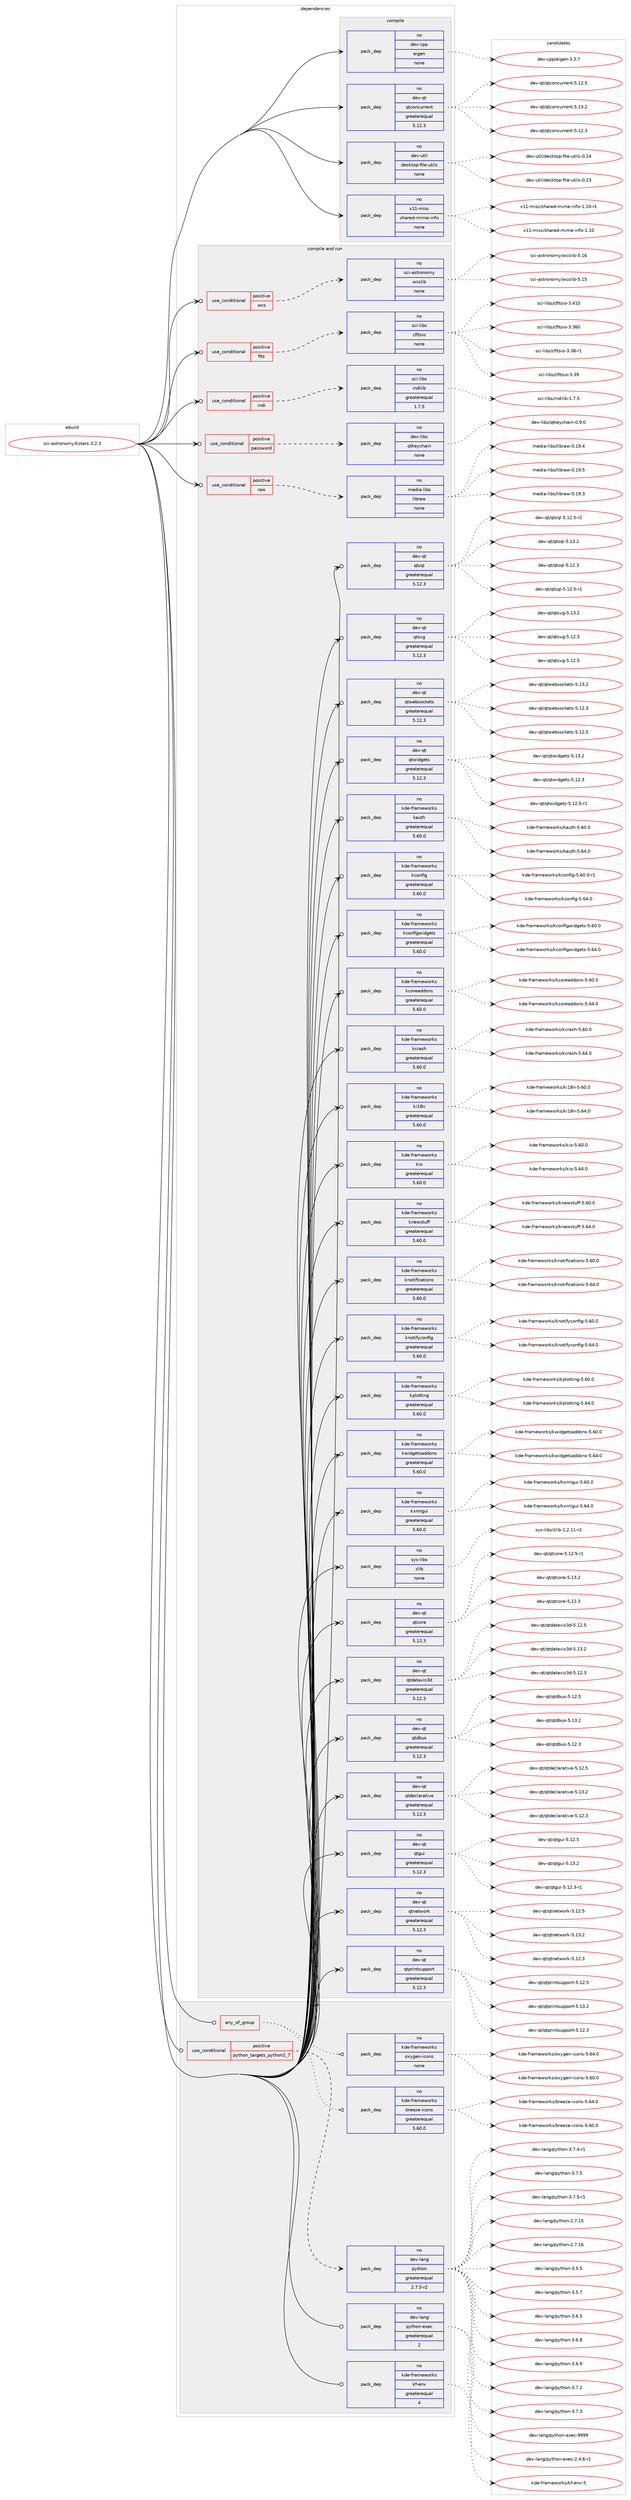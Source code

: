 digraph prolog {

# *************
# Graph options
# *************

newrank=true;
concentrate=true;
compound=true;
graph [rankdir=LR,fontname=Helvetica,fontsize=10,ranksep=1.5];#, ranksep=2.5, nodesep=0.2];
edge  [arrowhead=vee];
node  [fontname=Helvetica,fontsize=10];

# **********
# The ebuild
# **********

subgraph cluster_leftcol {
color=gray;
rank=same;
label=<<i>ebuild</i>>;
id [label="sci-astronomy/kstars-3.2.3", color=red, width=4, href="../sci-astronomy/kstars-3.2.3.svg"];
}

# ****************
# The dependencies
# ****************

subgraph cluster_midcol {
color=gray;
label=<<i>dependencies</i>>;
subgraph cluster_compile {
fillcolor="#eeeeee";
style=filled;
label=<<i>compile</i>>;
subgraph pack627766 {
dependency849284 [label=<<TABLE BORDER="0" CELLBORDER="1" CELLSPACING="0" CELLPADDING="4" WIDTH="220"><TR><TD ROWSPAN="6" CELLPADDING="30">pack_dep</TD></TR><TR><TD WIDTH="110">no</TD></TR><TR><TD>dev-cpp</TD></TR><TR><TD>eigen</TD></TR><TR><TD>none</TD></TR><TR><TD></TD></TR></TABLE>>, shape=none, color=blue];
}
id:e -> dependency849284:w [weight=20,style="solid",arrowhead="vee"];
subgraph pack627767 {
dependency849285 [label=<<TABLE BORDER="0" CELLBORDER="1" CELLSPACING="0" CELLPADDING="4" WIDTH="220"><TR><TD ROWSPAN="6" CELLPADDING="30">pack_dep</TD></TR><TR><TD WIDTH="110">no</TD></TR><TR><TD>dev-qt</TD></TR><TR><TD>qtconcurrent</TD></TR><TR><TD>greaterequal</TD></TR><TR><TD>5.12.3</TD></TR></TABLE>>, shape=none, color=blue];
}
id:e -> dependency849285:w [weight=20,style="solid",arrowhead="vee"];
subgraph pack627768 {
dependency849286 [label=<<TABLE BORDER="0" CELLBORDER="1" CELLSPACING="0" CELLPADDING="4" WIDTH="220"><TR><TD ROWSPAN="6" CELLPADDING="30">pack_dep</TD></TR><TR><TD WIDTH="110">no</TD></TR><TR><TD>dev-util</TD></TR><TR><TD>desktop-file-utils</TD></TR><TR><TD>none</TD></TR><TR><TD></TD></TR></TABLE>>, shape=none, color=blue];
}
id:e -> dependency849286:w [weight=20,style="solid",arrowhead="vee"];
subgraph pack627769 {
dependency849287 [label=<<TABLE BORDER="0" CELLBORDER="1" CELLSPACING="0" CELLPADDING="4" WIDTH="220"><TR><TD ROWSPAN="6" CELLPADDING="30">pack_dep</TD></TR><TR><TD WIDTH="110">no</TD></TR><TR><TD>x11-misc</TD></TR><TR><TD>shared-mime-info</TD></TR><TR><TD>none</TD></TR><TR><TD></TD></TR></TABLE>>, shape=none, color=blue];
}
id:e -> dependency849287:w [weight=20,style="solid",arrowhead="vee"];
}
subgraph cluster_compileandrun {
fillcolor="#eeeeee";
style=filled;
label=<<i>compile and run</i>>;
subgraph cond206570 {
dependency849288 [label=<<TABLE BORDER="0" CELLBORDER="1" CELLSPACING="0" CELLPADDING="4"><TR><TD ROWSPAN="3" CELLPADDING="10">use_conditional</TD></TR><TR><TD>positive</TD></TR><TR><TD>fits</TD></TR></TABLE>>, shape=none, color=red];
subgraph pack627770 {
dependency849289 [label=<<TABLE BORDER="0" CELLBORDER="1" CELLSPACING="0" CELLPADDING="4" WIDTH="220"><TR><TD ROWSPAN="6" CELLPADDING="30">pack_dep</TD></TR><TR><TD WIDTH="110">no</TD></TR><TR><TD>sci-libs</TD></TR><TR><TD>cfitsio</TD></TR><TR><TD>none</TD></TR><TR><TD></TD></TR></TABLE>>, shape=none, color=blue];
}
dependency849288:e -> dependency849289:w [weight=20,style="dashed",arrowhead="vee"];
}
id:e -> dependency849288:w [weight=20,style="solid",arrowhead="odotvee"];
subgraph cond206571 {
dependency849290 [label=<<TABLE BORDER="0" CELLBORDER="1" CELLSPACING="0" CELLPADDING="4"><TR><TD ROWSPAN="3" CELLPADDING="10">use_conditional</TD></TR><TR><TD>positive</TD></TR><TR><TD>indi</TD></TR></TABLE>>, shape=none, color=red];
subgraph pack627771 {
dependency849291 [label=<<TABLE BORDER="0" CELLBORDER="1" CELLSPACING="0" CELLPADDING="4" WIDTH="220"><TR><TD ROWSPAN="6" CELLPADDING="30">pack_dep</TD></TR><TR><TD WIDTH="110">no</TD></TR><TR><TD>sci-libs</TD></TR><TR><TD>indilib</TD></TR><TR><TD>greaterequal</TD></TR><TR><TD>1.7.5</TD></TR></TABLE>>, shape=none, color=blue];
}
dependency849290:e -> dependency849291:w [weight=20,style="dashed",arrowhead="vee"];
}
id:e -> dependency849290:w [weight=20,style="solid",arrowhead="odotvee"];
subgraph cond206572 {
dependency849292 [label=<<TABLE BORDER="0" CELLBORDER="1" CELLSPACING="0" CELLPADDING="4"><TR><TD ROWSPAN="3" CELLPADDING="10">use_conditional</TD></TR><TR><TD>positive</TD></TR><TR><TD>password</TD></TR></TABLE>>, shape=none, color=red];
subgraph pack627772 {
dependency849293 [label=<<TABLE BORDER="0" CELLBORDER="1" CELLSPACING="0" CELLPADDING="4" WIDTH="220"><TR><TD ROWSPAN="6" CELLPADDING="30">pack_dep</TD></TR><TR><TD WIDTH="110">no</TD></TR><TR><TD>dev-libs</TD></TR><TR><TD>qtkeychain</TD></TR><TR><TD>none</TD></TR><TR><TD></TD></TR></TABLE>>, shape=none, color=blue];
}
dependency849292:e -> dependency849293:w [weight=20,style="dashed",arrowhead="vee"];
}
id:e -> dependency849292:w [weight=20,style="solid",arrowhead="odotvee"];
subgraph cond206573 {
dependency849294 [label=<<TABLE BORDER="0" CELLBORDER="1" CELLSPACING="0" CELLPADDING="4"><TR><TD ROWSPAN="3" CELLPADDING="10">use_conditional</TD></TR><TR><TD>positive</TD></TR><TR><TD>raw</TD></TR></TABLE>>, shape=none, color=red];
subgraph pack627773 {
dependency849295 [label=<<TABLE BORDER="0" CELLBORDER="1" CELLSPACING="0" CELLPADDING="4" WIDTH="220"><TR><TD ROWSPAN="6" CELLPADDING="30">pack_dep</TD></TR><TR><TD WIDTH="110">no</TD></TR><TR><TD>media-libs</TD></TR><TR><TD>libraw</TD></TR><TR><TD>none</TD></TR><TR><TD></TD></TR></TABLE>>, shape=none, color=blue];
}
dependency849294:e -> dependency849295:w [weight=20,style="dashed",arrowhead="vee"];
}
id:e -> dependency849294:w [weight=20,style="solid",arrowhead="odotvee"];
subgraph cond206574 {
dependency849296 [label=<<TABLE BORDER="0" CELLBORDER="1" CELLSPACING="0" CELLPADDING="4"><TR><TD ROWSPAN="3" CELLPADDING="10">use_conditional</TD></TR><TR><TD>positive</TD></TR><TR><TD>wcs</TD></TR></TABLE>>, shape=none, color=red];
subgraph pack627774 {
dependency849297 [label=<<TABLE BORDER="0" CELLBORDER="1" CELLSPACING="0" CELLPADDING="4" WIDTH="220"><TR><TD ROWSPAN="6" CELLPADDING="30">pack_dep</TD></TR><TR><TD WIDTH="110">no</TD></TR><TR><TD>sci-astronomy</TD></TR><TR><TD>wcslib</TD></TR><TR><TD>none</TD></TR><TR><TD></TD></TR></TABLE>>, shape=none, color=blue];
}
dependency849296:e -> dependency849297:w [weight=20,style="dashed",arrowhead="vee"];
}
id:e -> dependency849296:w [weight=20,style="solid",arrowhead="odotvee"];
subgraph pack627775 {
dependency849298 [label=<<TABLE BORDER="0" CELLBORDER="1" CELLSPACING="0" CELLPADDING="4" WIDTH="220"><TR><TD ROWSPAN="6" CELLPADDING="30">pack_dep</TD></TR><TR><TD WIDTH="110">no</TD></TR><TR><TD>dev-qt</TD></TR><TR><TD>qtcore</TD></TR><TR><TD>greaterequal</TD></TR><TR><TD>5.12.3</TD></TR></TABLE>>, shape=none, color=blue];
}
id:e -> dependency849298:w [weight=20,style="solid",arrowhead="odotvee"];
subgraph pack627776 {
dependency849299 [label=<<TABLE BORDER="0" CELLBORDER="1" CELLSPACING="0" CELLPADDING="4" WIDTH="220"><TR><TD ROWSPAN="6" CELLPADDING="30">pack_dep</TD></TR><TR><TD WIDTH="110">no</TD></TR><TR><TD>dev-qt</TD></TR><TR><TD>qtdatavis3d</TD></TR><TR><TD>greaterequal</TD></TR><TR><TD>5.12.3</TD></TR></TABLE>>, shape=none, color=blue];
}
id:e -> dependency849299:w [weight=20,style="solid",arrowhead="odotvee"];
subgraph pack627777 {
dependency849300 [label=<<TABLE BORDER="0" CELLBORDER="1" CELLSPACING="0" CELLPADDING="4" WIDTH="220"><TR><TD ROWSPAN="6" CELLPADDING="30">pack_dep</TD></TR><TR><TD WIDTH="110">no</TD></TR><TR><TD>dev-qt</TD></TR><TR><TD>qtdbus</TD></TR><TR><TD>greaterequal</TD></TR><TR><TD>5.12.3</TD></TR></TABLE>>, shape=none, color=blue];
}
id:e -> dependency849300:w [weight=20,style="solid",arrowhead="odotvee"];
subgraph pack627778 {
dependency849301 [label=<<TABLE BORDER="0" CELLBORDER="1" CELLSPACING="0" CELLPADDING="4" WIDTH="220"><TR><TD ROWSPAN="6" CELLPADDING="30">pack_dep</TD></TR><TR><TD WIDTH="110">no</TD></TR><TR><TD>dev-qt</TD></TR><TR><TD>qtdeclarative</TD></TR><TR><TD>greaterequal</TD></TR><TR><TD>5.12.3</TD></TR></TABLE>>, shape=none, color=blue];
}
id:e -> dependency849301:w [weight=20,style="solid",arrowhead="odotvee"];
subgraph pack627779 {
dependency849302 [label=<<TABLE BORDER="0" CELLBORDER="1" CELLSPACING="0" CELLPADDING="4" WIDTH="220"><TR><TD ROWSPAN="6" CELLPADDING="30">pack_dep</TD></TR><TR><TD WIDTH="110">no</TD></TR><TR><TD>dev-qt</TD></TR><TR><TD>qtgui</TD></TR><TR><TD>greaterequal</TD></TR><TR><TD>5.12.3</TD></TR></TABLE>>, shape=none, color=blue];
}
id:e -> dependency849302:w [weight=20,style="solid",arrowhead="odotvee"];
subgraph pack627780 {
dependency849303 [label=<<TABLE BORDER="0" CELLBORDER="1" CELLSPACING="0" CELLPADDING="4" WIDTH="220"><TR><TD ROWSPAN="6" CELLPADDING="30">pack_dep</TD></TR><TR><TD WIDTH="110">no</TD></TR><TR><TD>dev-qt</TD></TR><TR><TD>qtnetwork</TD></TR><TR><TD>greaterequal</TD></TR><TR><TD>5.12.3</TD></TR></TABLE>>, shape=none, color=blue];
}
id:e -> dependency849303:w [weight=20,style="solid",arrowhead="odotvee"];
subgraph pack627781 {
dependency849304 [label=<<TABLE BORDER="0" CELLBORDER="1" CELLSPACING="0" CELLPADDING="4" WIDTH="220"><TR><TD ROWSPAN="6" CELLPADDING="30">pack_dep</TD></TR><TR><TD WIDTH="110">no</TD></TR><TR><TD>dev-qt</TD></TR><TR><TD>qtprintsupport</TD></TR><TR><TD>greaterequal</TD></TR><TR><TD>5.12.3</TD></TR></TABLE>>, shape=none, color=blue];
}
id:e -> dependency849304:w [weight=20,style="solid",arrowhead="odotvee"];
subgraph pack627782 {
dependency849305 [label=<<TABLE BORDER="0" CELLBORDER="1" CELLSPACING="0" CELLPADDING="4" WIDTH="220"><TR><TD ROWSPAN="6" CELLPADDING="30">pack_dep</TD></TR><TR><TD WIDTH="110">no</TD></TR><TR><TD>dev-qt</TD></TR><TR><TD>qtsql</TD></TR><TR><TD>greaterequal</TD></TR><TR><TD>5.12.3</TD></TR></TABLE>>, shape=none, color=blue];
}
id:e -> dependency849305:w [weight=20,style="solid",arrowhead="odotvee"];
subgraph pack627783 {
dependency849306 [label=<<TABLE BORDER="0" CELLBORDER="1" CELLSPACING="0" CELLPADDING="4" WIDTH="220"><TR><TD ROWSPAN="6" CELLPADDING="30">pack_dep</TD></TR><TR><TD WIDTH="110">no</TD></TR><TR><TD>dev-qt</TD></TR><TR><TD>qtsvg</TD></TR><TR><TD>greaterequal</TD></TR><TR><TD>5.12.3</TD></TR></TABLE>>, shape=none, color=blue];
}
id:e -> dependency849306:w [weight=20,style="solid",arrowhead="odotvee"];
subgraph pack627784 {
dependency849307 [label=<<TABLE BORDER="0" CELLBORDER="1" CELLSPACING="0" CELLPADDING="4" WIDTH="220"><TR><TD ROWSPAN="6" CELLPADDING="30">pack_dep</TD></TR><TR><TD WIDTH="110">no</TD></TR><TR><TD>dev-qt</TD></TR><TR><TD>qtwebsockets</TD></TR><TR><TD>greaterequal</TD></TR><TR><TD>5.12.3</TD></TR></TABLE>>, shape=none, color=blue];
}
id:e -> dependency849307:w [weight=20,style="solid",arrowhead="odotvee"];
subgraph pack627785 {
dependency849308 [label=<<TABLE BORDER="0" CELLBORDER="1" CELLSPACING="0" CELLPADDING="4" WIDTH="220"><TR><TD ROWSPAN="6" CELLPADDING="30">pack_dep</TD></TR><TR><TD WIDTH="110">no</TD></TR><TR><TD>dev-qt</TD></TR><TR><TD>qtwidgets</TD></TR><TR><TD>greaterequal</TD></TR><TR><TD>5.12.3</TD></TR></TABLE>>, shape=none, color=blue];
}
id:e -> dependency849308:w [weight=20,style="solid",arrowhead="odotvee"];
subgraph pack627786 {
dependency849309 [label=<<TABLE BORDER="0" CELLBORDER="1" CELLSPACING="0" CELLPADDING="4" WIDTH="220"><TR><TD ROWSPAN="6" CELLPADDING="30">pack_dep</TD></TR><TR><TD WIDTH="110">no</TD></TR><TR><TD>kde-frameworks</TD></TR><TR><TD>kauth</TD></TR><TR><TD>greaterequal</TD></TR><TR><TD>5.60.0</TD></TR></TABLE>>, shape=none, color=blue];
}
id:e -> dependency849309:w [weight=20,style="solid",arrowhead="odotvee"];
subgraph pack627787 {
dependency849310 [label=<<TABLE BORDER="0" CELLBORDER="1" CELLSPACING="0" CELLPADDING="4" WIDTH="220"><TR><TD ROWSPAN="6" CELLPADDING="30">pack_dep</TD></TR><TR><TD WIDTH="110">no</TD></TR><TR><TD>kde-frameworks</TD></TR><TR><TD>kconfig</TD></TR><TR><TD>greaterequal</TD></TR><TR><TD>5.60.0</TD></TR></TABLE>>, shape=none, color=blue];
}
id:e -> dependency849310:w [weight=20,style="solid",arrowhead="odotvee"];
subgraph pack627788 {
dependency849311 [label=<<TABLE BORDER="0" CELLBORDER="1" CELLSPACING="0" CELLPADDING="4" WIDTH="220"><TR><TD ROWSPAN="6" CELLPADDING="30">pack_dep</TD></TR><TR><TD WIDTH="110">no</TD></TR><TR><TD>kde-frameworks</TD></TR><TR><TD>kconfigwidgets</TD></TR><TR><TD>greaterequal</TD></TR><TR><TD>5.60.0</TD></TR></TABLE>>, shape=none, color=blue];
}
id:e -> dependency849311:w [weight=20,style="solid",arrowhead="odotvee"];
subgraph pack627789 {
dependency849312 [label=<<TABLE BORDER="0" CELLBORDER="1" CELLSPACING="0" CELLPADDING="4" WIDTH="220"><TR><TD ROWSPAN="6" CELLPADDING="30">pack_dep</TD></TR><TR><TD WIDTH="110">no</TD></TR><TR><TD>kde-frameworks</TD></TR><TR><TD>kcoreaddons</TD></TR><TR><TD>greaterequal</TD></TR><TR><TD>5.60.0</TD></TR></TABLE>>, shape=none, color=blue];
}
id:e -> dependency849312:w [weight=20,style="solid",arrowhead="odotvee"];
subgraph pack627790 {
dependency849313 [label=<<TABLE BORDER="0" CELLBORDER="1" CELLSPACING="0" CELLPADDING="4" WIDTH="220"><TR><TD ROWSPAN="6" CELLPADDING="30">pack_dep</TD></TR><TR><TD WIDTH="110">no</TD></TR><TR><TD>kde-frameworks</TD></TR><TR><TD>kcrash</TD></TR><TR><TD>greaterequal</TD></TR><TR><TD>5.60.0</TD></TR></TABLE>>, shape=none, color=blue];
}
id:e -> dependency849313:w [weight=20,style="solid",arrowhead="odotvee"];
subgraph pack627791 {
dependency849314 [label=<<TABLE BORDER="0" CELLBORDER="1" CELLSPACING="0" CELLPADDING="4" WIDTH="220"><TR><TD ROWSPAN="6" CELLPADDING="30">pack_dep</TD></TR><TR><TD WIDTH="110">no</TD></TR><TR><TD>kde-frameworks</TD></TR><TR><TD>ki18n</TD></TR><TR><TD>greaterequal</TD></TR><TR><TD>5.60.0</TD></TR></TABLE>>, shape=none, color=blue];
}
id:e -> dependency849314:w [weight=20,style="solid",arrowhead="odotvee"];
subgraph pack627792 {
dependency849315 [label=<<TABLE BORDER="0" CELLBORDER="1" CELLSPACING="0" CELLPADDING="4" WIDTH="220"><TR><TD ROWSPAN="6" CELLPADDING="30">pack_dep</TD></TR><TR><TD WIDTH="110">no</TD></TR><TR><TD>kde-frameworks</TD></TR><TR><TD>kio</TD></TR><TR><TD>greaterequal</TD></TR><TR><TD>5.60.0</TD></TR></TABLE>>, shape=none, color=blue];
}
id:e -> dependency849315:w [weight=20,style="solid",arrowhead="odotvee"];
subgraph pack627793 {
dependency849316 [label=<<TABLE BORDER="0" CELLBORDER="1" CELLSPACING="0" CELLPADDING="4" WIDTH="220"><TR><TD ROWSPAN="6" CELLPADDING="30">pack_dep</TD></TR><TR><TD WIDTH="110">no</TD></TR><TR><TD>kde-frameworks</TD></TR><TR><TD>knewstuff</TD></TR><TR><TD>greaterequal</TD></TR><TR><TD>5.60.0</TD></TR></TABLE>>, shape=none, color=blue];
}
id:e -> dependency849316:w [weight=20,style="solid",arrowhead="odotvee"];
subgraph pack627794 {
dependency849317 [label=<<TABLE BORDER="0" CELLBORDER="1" CELLSPACING="0" CELLPADDING="4" WIDTH="220"><TR><TD ROWSPAN="6" CELLPADDING="30">pack_dep</TD></TR><TR><TD WIDTH="110">no</TD></TR><TR><TD>kde-frameworks</TD></TR><TR><TD>knotifications</TD></TR><TR><TD>greaterequal</TD></TR><TR><TD>5.60.0</TD></TR></TABLE>>, shape=none, color=blue];
}
id:e -> dependency849317:w [weight=20,style="solid",arrowhead="odotvee"];
subgraph pack627795 {
dependency849318 [label=<<TABLE BORDER="0" CELLBORDER="1" CELLSPACING="0" CELLPADDING="4" WIDTH="220"><TR><TD ROWSPAN="6" CELLPADDING="30">pack_dep</TD></TR><TR><TD WIDTH="110">no</TD></TR><TR><TD>kde-frameworks</TD></TR><TR><TD>knotifyconfig</TD></TR><TR><TD>greaterequal</TD></TR><TR><TD>5.60.0</TD></TR></TABLE>>, shape=none, color=blue];
}
id:e -> dependency849318:w [weight=20,style="solid",arrowhead="odotvee"];
subgraph pack627796 {
dependency849319 [label=<<TABLE BORDER="0" CELLBORDER="1" CELLSPACING="0" CELLPADDING="4" WIDTH="220"><TR><TD ROWSPAN="6" CELLPADDING="30">pack_dep</TD></TR><TR><TD WIDTH="110">no</TD></TR><TR><TD>kde-frameworks</TD></TR><TR><TD>kplotting</TD></TR><TR><TD>greaterequal</TD></TR><TR><TD>5.60.0</TD></TR></TABLE>>, shape=none, color=blue];
}
id:e -> dependency849319:w [weight=20,style="solid",arrowhead="odotvee"];
subgraph pack627797 {
dependency849320 [label=<<TABLE BORDER="0" CELLBORDER="1" CELLSPACING="0" CELLPADDING="4" WIDTH="220"><TR><TD ROWSPAN="6" CELLPADDING="30">pack_dep</TD></TR><TR><TD WIDTH="110">no</TD></TR><TR><TD>kde-frameworks</TD></TR><TR><TD>kwidgetsaddons</TD></TR><TR><TD>greaterequal</TD></TR><TR><TD>5.60.0</TD></TR></TABLE>>, shape=none, color=blue];
}
id:e -> dependency849320:w [weight=20,style="solid",arrowhead="odotvee"];
subgraph pack627798 {
dependency849321 [label=<<TABLE BORDER="0" CELLBORDER="1" CELLSPACING="0" CELLPADDING="4" WIDTH="220"><TR><TD ROWSPAN="6" CELLPADDING="30">pack_dep</TD></TR><TR><TD WIDTH="110">no</TD></TR><TR><TD>kde-frameworks</TD></TR><TR><TD>kxmlgui</TD></TR><TR><TD>greaterequal</TD></TR><TR><TD>5.60.0</TD></TR></TABLE>>, shape=none, color=blue];
}
id:e -> dependency849321:w [weight=20,style="solid",arrowhead="odotvee"];
subgraph pack627799 {
dependency849322 [label=<<TABLE BORDER="0" CELLBORDER="1" CELLSPACING="0" CELLPADDING="4" WIDTH="220"><TR><TD ROWSPAN="6" CELLPADDING="30">pack_dep</TD></TR><TR><TD WIDTH="110">no</TD></TR><TR><TD>sys-libs</TD></TR><TR><TD>zlib</TD></TR><TR><TD>none</TD></TR><TR><TD></TD></TR></TABLE>>, shape=none, color=blue];
}
id:e -> dependency849322:w [weight=20,style="solid",arrowhead="odotvee"];
}
subgraph cluster_run {
fillcolor="#eeeeee";
style=filled;
label=<<i>run</i>>;
subgraph any14445 {
dependency849323 [label=<<TABLE BORDER="0" CELLBORDER="1" CELLSPACING="0" CELLPADDING="4"><TR><TD CELLPADDING="10">any_of_group</TD></TR></TABLE>>, shape=none, color=red];subgraph pack627800 {
dependency849324 [label=<<TABLE BORDER="0" CELLBORDER="1" CELLSPACING="0" CELLPADDING="4" WIDTH="220"><TR><TD ROWSPAN="6" CELLPADDING="30">pack_dep</TD></TR><TR><TD WIDTH="110">no</TD></TR><TR><TD>kde-frameworks</TD></TR><TR><TD>breeze-icons</TD></TR><TR><TD>greaterequal</TD></TR><TR><TD>5.60.0</TD></TR></TABLE>>, shape=none, color=blue];
}
dependency849323:e -> dependency849324:w [weight=20,style="dotted",arrowhead="oinv"];
subgraph pack627801 {
dependency849325 [label=<<TABLE BORDER="0" CELLBORDER="1" CELLSPACING="0" CELLPADDING="4" WIDTH="220"><TR><TD ROWSPAN="6" CELLPADDING="30">pack_dep</TD></TR><TR><TD WIDTH="110">no</TD></TR><TR><TD>kde-frameworks</TD></TR><TR><TD>oxygen-icons</TD></TR><TR><TD>none</TD></TR><TR><TD></TD></TR></TABLE>>, shape=none, color=blue];
}
dependency849323:e -> dependency849325:w [weight=20,style="dotted",arrowhead="oinv"];
}
id:e -> dependency849323:w [weight=20,style="solid",arrowhead="odot"];
subgraph cond206575 {
dependency849326 [label=<<TABLE BORDER="0" CELLBORDER="1" CELLSPACING="0" CELLPADDING="4"><TR><TD ROWSPAN="3" CELLPADDING="10">use_conditional</TD></TR><TR><TD>positive</TD></TR><TR><TD>python_targets_python2_7</TD></TR></TABLE>>, shape=none, color=red];
subgraph pack627802 {
dependency849327 [label=<<TABLE BORDER="0" CELLBORDER="1" CELLSPACING="0" CELLPADDING="4" WIDTH="220"><TR><TD ROWSPAN="6" CELLPADDING="30">pack_dep</TD></TR><TR><TD WIDTH="110">no</TD></TR><TR><TD>dev-lang</TD></TR><TR><TD>python</TD></TR><TR><TD>greaterequal</TD></TR><TR><TD>2.7.5-r2</TD></TR></TABLE>>, shape=none, color=blue];
}
dependency849326:e -> dependency849327:w [weight=20,style="dashed",arrowhead="vee"];
}
id:e -> dependency849326:w [weight=20,style="solid",arrowhead="odot"];
subgraph pack627803 {
dependency849328 [label=<<TABLE BORDER="0" CELLBORDER="1" CELLSPACING="0" CELLPADDING="4" WIDTH="220"><TR><TD ROWSPAN="6" CELLPADDING="30">pack_dep</TD></TR><TR><TD WIDTH="110">no</TD></TR><TR><TD>dev-lang</TD></TR><TR><TD>python-exec</TD></TR><TR><TD>greaterequal</TD></TR><TR><TD>2</TD></TR></TABLE>>, shape=none, color=blue];
}
id:e -> dependency849328:w [weight=20,style="solid",arrowhead="odot"];
subgraph pack627804 {
dependency849329 [label=<<TABLE BORDER="0" CELLBORDER="1" CELLSPACING="0" CELLPADDING="4" WIDTH="220"><TR><TD ROWSPAN="6" CELLPADDING="30">pack_dep</TD></TR><TR><TD WIDTH="110">no</TD></TR><TR><TD>kde-frameworks</TD></TR><TR><TD>kf-env</TD></TR><TR><TD>greaterequal</TD></TR><TR><TD>4</TD></TR></TABLE>>, shape=none, color=blue];
}
id:e -> dependency849329:w [weight=20,style="solid",arrowhead="odot"];
}
}

# **************
# The candidates
# **************

subgraph cluster_choices {
rank=same;
color=gray;
label=<<i>candidates</i>>;

subgraph choice627766 {
color=black;
nodesep=1;
choice100101118459911211247101105103101110455146514655 [label="dev-cpp/eigen-3.3.7", color=red, width=4,href="../dev-cpp/eigen-3.3.7.svg"];
dependency849284:e -> choice100101118459911211247101105103101110455146514655:w [style=dotted,weight="100"];
}
subgraph choice627767 {
color=black;
nodesep=1;
choice1001011184511311647113116991111109911711411410111011645534649504651 [label="dev-qt/qtconcurrent-5.12.3", color=red, width=4,href="../dev-qt/qtconcurrent-5.12.3.svg"];
choice1001011184511311647113116991111109911711411410111011645534649504653 [label="dev-qt/qtconcurrent-5.12.5", color=red, width=4,href="../dev-qt/qtconcurrent-5.12.5.svg"];
choice1001011184511311647113116991111109911711411410111011645534649514650 [label="dev-qt/qtconcurrent-5.13.2", color=red, width=4,href="../dev-qt/qtconcurrent-5.13.2.svg"];
dependency849285:e -> choice1001011184511311647113116991111109911711411410111011645534649504651:w [style=dotted,weight="100"];
dependency849285:e -> choice1001011184511311647113116991111109911711411410111011645534649504653:w [style=dotted,weight="100"];
dependency849285:e -> choice1001011184511311647113116991111109911711411410111011645534649514650:w [style=dotted,weight="100"];
}
subgraph choice627768 {
color=black;
nodesep=1;
choice100101118451171161051084710010111510711611111245102105108101451171161051081154548465051 [label="dev-util/desktop-file-utils-0.23", color=red, width=4,href="../dev-util/desktop-file-utils-0.23.svg"];
choice100101118451171161051084710010111510711611111245102105108101451171161051081154548465052 [label="dev-util/desktop-file-utils-0.24", color=red, width=4,href="../dev-util/desktop-file-utils-0.24.svg"];
dependency849286:e -> choice100101118451171161051084710010111510711611111245102105108101451171161051081154548465051:w [style=dotted,weight="100"];
dependency849286:e -> choice100101118451171161051084710010111510711611111245102105108101451171161051081154548465052:w [style=dotted,weight="100"];
}
subgraph choice627769 {
color=black;
nodesep=1;
choice12049494510910511599471151049711410110045109105109101451051101021114549464948 [label="x11-misc/shared-mime-info-1.10", color=red, width=4,href="../x11-misc/shared-mime-info-1.10.svg"];
choice120494945109105115994711510497114101100451091051091014510511010211145494649484511449 [label="x11-misc/shared-mime-info-1.10-r1", color=red, width=4,href="../x11-misc/shared-mime-info-1.10-r1.svg"];
dependency849287:e -> choice12049494510910511599471151049711410110045109105109101451051101021114549464948:w [style=dotted,weight="100"];
dependency849287:e -> choice120494945109105115994711510497114101100451091051091014510511010211145494649484511449:w [style=dotted,weight="100"];
}
subgraph choice627770 {
color=black;
nodesep=1;
choice1159910545108105981154799102105116115105111455146515448 [label="sci-libs/cfitsio-3.360", color=red, width=4,href="../sci-libs/cfitsio-3.360.svg"];
choice115991054510810598115479910210511611510511145514651564511449 [label="sci-libs/cfitsio-3.38-r1", color=red, width=4,href="../sci-libs/cfitsio-3.38-r1.svg"];
choice11599105451081059811547991021051161151051114551465157 [label="sci-libs/cfitsio-3.39", color=red, width=4,href="../sci-libs/cfitsio-3.39.svg"];
choice1159910545108105981154799102105116115105111455146524948 [label="sci-libs/cfitsio-3.410", color=red, width=4,href="../sci-libs/cfitsio-3.410.svg"];
dependency849289:e -> choice1159910545108105981154799102105116115105111455146515448:w [style=dotted,weight="100"];
dependency849289:e -> choice115991054510810598115479910210511611510511145514651564511449:w [style=dotted,weight="100"];
dependency849289:e -> choice11599105451081059811547991021051161151051114551465157:w [style=dotted,weight="100"];
dependency849289:e -> choice1159910545108105981154799102105116115105111455146524948:w [style=dotted,weight="100"];
}
subgraph choice627771 {
color=black;
nodesep=1;
choice1159910545108105981154710511010010510810598454946554653 [label="sci-libs/indilib-1.7.5", color=red, width=4,href="../sci-libs/indilib-1.7.5.svg"];
dependency849291:e -> choice1159910545108105981154710511010010510810598454946554653:w [style=dotted,weight="100"];
}
subgraph choice627772 {
color=black;
nodesep=1;
choice1001011184510810598115471131161071011219910497105110454846574648 [label="dev-libs/qtkeychain-0.9.0", color=red, width=4,href="../dev-libs/qtkeychain-0.9.0.svg"];
dependency849293:e -> choice1001011184510810598115471131161071011219910497105110454846574648:w [style=dotted,weight="100"];
}
subgraph choice627773 {
color=black;
nodesep=1;
choice10910110010597451081059811547108105981149711945484649574651 [label="media-libs/libraw-0.19.3", color=red, width=4,href="../media-libs/libraw-0.19.3.svg"];
choice10910110010597451081059811547108105981149711945484649574652 [label="media-libs/libraw-0.19.4", color=red, width=4,href="../media-libs/libraw-0.19.4.svg"];
choice10910110010597451081059811547108105981149711945484649574653 [label="media-libs/libraw-0.19.5", color=red, width=4,href="../media-libs/libraw-0.19.5.svg"];
dependency849295:e -> choice10910110010597451081059811547108105981149711945484649574651:w [style=dotted,weight="100"];
dependency849295:e -> choice10910110010597451081059811547108105981149711945484649574652:w [style=dotted,weight="100"];
dependency849295:e -> choice10910110010597451081059811547108105981149711945484649574653:w [style=dotted,weight="100"];
}
subgraph choice627774 {
color=black;
nodesep=1;
choice1159910545971151161141111101111091214711999115108105984553464953 [label="sci-astronomy/wcslib-5.15", color=red, width=4,href="../sci-astronomy/wcslib-5.15.svg"];
choice1159910545971151161141111101111091214711999115108105984553464954 [label="sci-astronomy/wcslib-5.16", color=red, width=4,href="../sci-astronomy/wcslib-5.16.svg"];
dependency849297:e -> choice1159910545971151161141111101111091214711999115108105984553464953:w [style=dotted,weight="100"];
dependency849297:e -> choice1159910545971151161141111101111091214711999115108105984553464954:w [style=dotted,weight="100"];
}
subgraph choice627775 {
color=black;
nodesep=1;
choice10010111845113116471131169911111410145534649504651 [label="dev-qt/qtcore-5.12.3", color=red, width=4,href="../dev-qt/qtcore-5.12.3.svg"];
choice100101118451131164711311699111114101455346495046534511449 [label="dev-qt/qtcore-5.12.5-r1", color=red, width=4,href="../dev-qt/qtcore-5.12.5-r1.svg"];
choice10010111845113116471131169911111410145534649514650 [label="dev-qt/qtcore-5.13.2", color=red, width=4,href="../dev-qt/qtcore-5.13.2.svg"];
dependency849298:e -> choice10010111845113116471131169911111410145534649504651:w [style=dotted,weight="100"];
dependency849298:e -> choice100101118451131164711311699111114101455346495046534511449:w [style=dotted,weight="100"];
dependency849298:e -> choice10010111845113116471131169911111410145534649514650:w [style=dotted,weight="100"];
}
subgraph choice627776 {
color=black;
nodesep=1;
choice100101118451131164711311610097116971181051155110045534649504651 [label="dev-qt/qtdatavis3d-5.12.3", color=red, width=4,href="../dev-qt/qtdatavis3d-5.12.3.svg"];
choice100101118451131164711311610097116971181051155110045534649504653 [label="dev-qt/qtdatavis3d-5.12.5", color=red, width=4,href="../dev-qt/qtdatavis3d-5.12.5.svg"];
choice100101118451131164711311610097116971181051155110045534649514650 [label="dev-qt/qtdatavis3d-5.13.2", color=red, width=4,href="../dev-qt/qtdatavis3d-5.13.2.svg"];
dependency849299:e -> choice100101118451131164711311610097116971181051155110045534649504651:w [style=dotted,weight="100"];
dependency849299:e -> choice100101118451131164711311610097116971181051155110045534649504653:w [style=dotted,weight="100"];
dependency849299:e -> choice100101118451131164711311610097116971181051155110045534649514650:w [style=dotted,weight="100"];
}
subgraph choice627777 {
color=black;
nodesep=1;
choice10010111845113116471131161009811711545534649504651 [label="dev-qt/qtdbus-5.12.3", color=red, width=4,href="../dev-qt/qtdbus-5.12.3.svg"];
choice10010111845113116471131161009811711545534649504653 [label="dev-qt/qtdbus-5.12.5", color=red, width=4,href="../dev-qt/qtdbus-5.12.5.svg"];
choice10010111845113116471131161009811711545534649514650 [label="dev-qt/qtdbus-5.13.2", color=red, width=4,href="../dev-qt/qtdbus-5.13.2.svg"];
dependency849300:e -> choice10010111845113116471131161009811711545534649504651:w [style=dotted,weight="100"];
dependency849300:e -> choice10010111845113116471131161009811711545534649504653:w [style=dotted,weight="100"];
dependency849300:e -> choice10010111845113116471131161009811711545534649514650:w [style=dotted,weight="100"];
}
subgraph choice627778 {
color=black;
nodesep=1;
choice100101118451131164711311610010199108971149711610511810145534649504651 [label="dev-qt/qtdeclarative-5.12.3", color=red, width=4,href="../dev-qt/qtdeclarative-5.12.3.svg"];
choice100101118451131164711311610010199108971149711610511810145534649504653 [label="dev-qt/qtdeclarative-5.12.5", color=red, width=4,href="../dev-qt/qtdeclarative-5.12.5.svg"];
choice100101118451131164711311610010199108971149711610511810145534649514650 [label="dev-qt/qtdeclarative-5.13.2", color=red, width=4,href="../dev-qt/qtdeclarative-5.13.2.svg"];
dependency849301:e -> choice100101118451131164711311610010199108971149711610511810145534649504651:w [style=dotted,weight="100"];
dependency849301:e -> choice100101118451131164711311610010199108971149711610511810145534649504653:w [style=dotted,weight="100"];
dependency849301:e -> choice100101118451131164711311610010199108971149711610511810145534649514650:w [style=dotted,weight="100"];
}
subgraph choice627779 {
color=black;
nodesep=1;
choice1001011184511311647113116103117105455346495046514511449 [label="dev-qt/qtgui-5.12.3-r1", color=red, width=4,href="../dev-qt/qtgui-5.12.3-r1.svg"];
choice100101118451131164711311610311710545534649504653 [label="dev-qt/qtgui-5.12.5", color=red, width=4,href="../dev-qt/qtgui-5.12.5.svg"];
choice100101118451131164711311610311710545534649514650 [label="dev-qt/qtgui-5.13.2", color=red, width=4,href="../dev-qt/qtgui-5.13.2.svg"];
dependency849302:e -> choice1001011184511311647113116103117105455346495046514511449:w [style=dotted,weight="100"];
dependency849302:e -> choice100101118451131164711311610311710545534649504653:w [style=dotted,weight="100"];
dependency849302:e -> choice100101118451131164711311610311710545534649514650:w [style=dotted,weight="100"];
}
subgraph choice627780 {
color=black;
nodesep=1;
choice100101118451131164711311611010111611911111410745534649504651 [label="dev-qt/qtnetwork-5.12.3", color=red, width=4,href="../dev-qt/qtnetwork-5.12.3.svg"];
choice100101118451131164711311611010111611911111410745534649504653 [label="dev-qt/qtnetwork-5.12.5", color=red, width=4,href="../dev-qt/qtnetwork-5.12.5.svg"];
choice100101118451131164711311611010111611911111410745534649514650 [label="dev-qt/qtnetwork-5.13.2", color=red, width=4,href="../dev-qt/qtnetwork-5.13.2.svg"];
dependency849303:e -> choice100101118451131164711311611010111611911111410745534649504651:w [style=dotted,weight="100"];
dependency849303:e -> choice100101118451131164711311611010111611911111410745534649504653:w [style=dotted,weight="100"];
dependency849303:e -> choice100101118451131164711311611010111611911111410745534649514650:w [style=dotted,weight="100"];
}
subgraph choice627781 {
color=black;
nodesep=1;
choice100101118451131164711311611211410511011611511711211211111411645534649504651 [label="dev-qt/qtprintsupport-5.12.3", color=red, width=4,href="../dev-qt/qtprintsupport-5.12.3.svg"];
choice100101118451131164711311611211410511011611511711211211111411645534649504653 [label="dev-qt/qtprintsupport-5.12.5", color=red, width=4,href="../dev-qt/qtprintsupport-5.12.5.svg"];
choice100101118451131164711311611211410511011611511711211211111411645534649514650 [label="dev-qt/qtprintsupport-5.13.2", color=red, width=4,href="../dev-qt/qtprintsupport-5.13.2.svg"];
dependency849304:e -> choice100101118451131164711311611211410511011611511711211211111411645534649504651:w [style=dotted,weight="100"];
dependency849304:e -> choice100101118451131164711311611211410511011611511711211211111411645534649504653:w [style=dotted,weight="100"];
dependency849304:e -> choice100101118451131164711311611211410511011611511711211211111411645534649514650:w [style=dotted,weight="100"];
}
subgraph choice627782 {
color=black;
nodesep=1;
choice100101118451131164711311611511310845534649504651 [label="dev-qt/qtsql-5.12.3", color=red, width=4,href="../dev-qt/qtsql-5.12.3.svg"];
choice1001011184511311647113116115113108455346495046534511449 [label="dev-qt/qtsql-5.12.5-r1", color=red, width=4,href="../dev-qt/qtsql-5.12.5-r1.svg"];
choice1001011184511311647113116115113108455346495046534511450 [label="dev-qt/qtsql-5.12.5-r2", color=red, width=4,href="../dev-qt/qtsql-5.12.5-r2.svg"];
choice100101118451131164711311611511310845534649514650 [label="dev-qt/qtsql-5.13.2", color=red, width=4,href="../dev-qt/qtsql-5.13.2.svg"];
dependency849305:e -> choice100101118451131164711311611511310845534649504651:w [style=dotted,weight="100"];
dependency849305:e -> choice1001011184511311647113116115113108455346495046534511449:w [style=dotted,weight="100"];
dependency849305:e -> choice1001011184511311647113116115113108455346495046534511450:w [style=dotted,weight="100"];
dependency849305:e -> choice100101118451131164711311611511310845534649514650:w [style=dotted,weight="100"];
}
subgraph choice627783 {
color=black;
nodesep=1;
choice100101118451131164711311611511810345534649504651 [label="dev-qt/qtsvg-5.12.3", color=red, width=4,href="../dev-qt/qtsvg-5.12.3.svg"];
choice100101118451131164711311611511810345534649504653 [label="dev-qt/qtsvg-5.12.5", color=red, width=4,href="../dev-qt/qtsvg-5.12.5.svg"];
choice100101118451131164711311611511810345534649514650 [label="dev-qt/qtsvg-5.13.2", color=red, width=4,href="../dev-qt/qtsvg-5.13.2.svg"];
dependency849306:e -> choice100101118451131164711311611511810345534649504651:w [style=dotted,weight="100"];
dependency849306:e -> choice100101118451131164711311611511810345534649504653:w [style=dotted,weight="100"];
dependency849306:e -> choice100101118451131164711311611511810345534649514650:w [style=dotted,weight="100"];
}
subgraph choice627784 {
color=black;
nodesep=1;
choice1001011184511311647113116119101981151119910710111611545534649504651 [label="dev-qt/qtwebsockets-5.12.3", color=red, width=4,href="../dev-qt/qtwebsockets-5.12.3.svg"];
choice1001011184511311647113116119101981151119910710111611545534649504653 [label="dev-qt/qtwebsockets-5.12.5", color=red, width=4,href="../dev-qt/qtwebsockets-5.12.5.svg"];
choice1001011184511311647113116119101981151119910710111611545534649514650 [label="dev-qt/qtwebsockets-5.13.2", color=red, width=4,href="../dev-qt/qtwebsockets-5.13.2.svg"];
dependency849307:e -> choice1001011184511311647113116119101981151119910710111611545534649504651:w [style=dotted,weight="100"];
dependency849307:e -> choice1001011184511311647113116119101981151119910710111611545534649504653:w [style=dotted,weight="100"];
dependency849307:e -> choice1001011184511311647113116119101981151119910710111611545534649514650:w [style=dotted,weight="100"];
}
subgraph choice627785 {
color=black;
nodesep=1;
choice100101118451131164711311611910510010310111611545534649504651 [label="dev-qt/qtwidgets-5.12.3", color=red, width=4,href="../dev-qt/qtwidgets-5.12.3.svg"];
choice1001011184511311647113116119105100103101116115455346495046534511449 [label="dev-qt/qtwidgets-5.12.5-r1", color=red, width=4,href="../dev-qt/qtwidgets-5.12.5-r1.svg"];
choice100101118451131164711311611910510010310111611545534649514650 [label="dev-qt/qtwidgets-5.13.2", color=red, width=4,href="../dev-qt/qtwidgets-5.13.2.svg"];
dependency849308:e -> choice100101118451131164711311611910510010310111611545534649504651:w [style=dotted,weight="100"];
dependency849308:e -> choice1001011184511311647113116119105100103101116115455346495046534511449:w [style=dotted,weight="100"];
dependency849308:e -> choice100101118451131164711311611910510010310111611545534649514650:w [style=dotted,weight="100"];
}
subgraph choice627786 {
color=black;
nodesep=1;
choice1071001014510211497109101119111114107115471079711711610445534654484648 [label="kde-frameworks/kauth-5.60.0", color=red, width=4,href="../kde-frameworks/kauth-5.60.0.svg"];
choice1071001014510211497109101119111114107115471079711711610445534654524648 [label="kde-frameworks/kauth-5.64.0", color=red, width=4,href="../kde-frameworks/kauth-5.64.0.svg"];
dependency849309:e -> choice1071001014510211497109101119111114107115471079711711610445534654484648:w [style=dotted,weight="100"];
dependency849309:e -> choice1071001014510211497109101119111114107115471079711711610445534654524648:w [style=dotted,weight="100"];
}
subgraph choice627787 {
color=black;
nodesep=1;
choice10710010145102114971091011191111141071154710799111110102105103455346544846484511449 [label="kde-frameworks/kconfig-5.60.0-r1", color=red, width=4,href="../kde-frameworks/kconfig-5.60.0-r1.svg"];
choice1071001014510211497109101119111114107115471079911111010210510345534654524648 [label="kde-frameworks/kconfig-5.64.0", color=red, width=4,href="../kde-frameworks/kconfig-5.64.0.svg"];
dependency849310:e -> choice10710010145102114971091011191111141071154710799111110102105103455346544846484511449:w [style=dotted,weight="100"];
dependency849310:e -> choice1071001014510211497109101119111114107115471079911111010210510345534654524648:w [style=dotted,weight="100"];
}
subgraph choice627788 {
color=black;
nodesep=1;
choice1071001014510211497109101119111114107115471079911111010210510311910510010310111611545534654484648 [label="kde-frameworks/kconfigwidgets-5.60.0", color=red, width=4,href="../kde-frameworks/kconfigwidgets-5.60.0.svg"];
choice1071001014510211497109101119111114107115471079911111010210510311910510010310111611545534654524648 [label="kde-frameworks/kconfigwidgets-5.64.0", color=red, width=4,href="../kde-frameworks/kconfigwidgets-5.64.0.svg"];
dependency849311:e -> choice1071001014510211497109101119111114107115471079911111010210510311910510010310111611545534654484648:w [style=dotted,weight="100"];
dependency849311:e -> choice1071001014510211497109101119111114107115471079911111010210510311910510010310111611545534654524648:w [style=dotted,weight="100"];
}
subgraph choice627789 {
color=black;
nodesep=1;
choice107100101451021149710910111911111410711547107991111141019710010011111011545534654484648 [label="kde-frameworks/kcoreaddons-5.60.0", color=red, width=4,href="../kde-frameworks/kcoreaddons-5.60.0.svg"];
choice107100101451021149710910111911111410711547107991111141019710010011111011545534654524648 [label="kde-frameworks/kcoreaddons-5.64.0", color=red, width=4,href="../kde-frameworks/kcoreaddons-5.64.0.svg"];
dependency849312:e -> choice107100101451021149710910111911111410711547107991111141019710010011111011545534654484648:w [style=dotted,weight="100"];
dependency849312:e -> choice107100101451021149710910111911111410711547107991111141019710010011111011545534654524648:w [style=dotted,weight="100"];
}
subgraph choice627790 {
color=black;
nodesep=1;
choice107100101451021149710910111911111410711547107991149711510445534654484648 [label="kde-frameworks/kcrash-5.60.0", color=red, width=4,href="../kde-frameworks/kcrash-5.60.0.svg"];
choice107100101451021149710910111911111410711547107991149711510445534654524648 [label="kde-frameworks/kcrash-5.64.0", color=red, width=4,href="../kde-frameworks/kcrash-5.64.0.svg"];
dependency849313:e -> choice107100101451021149710910111911111410711547107991149711510445534654484648:w [style=dotted,weight="100"];
dependency849313:e -> choice107100101451021149710910111911111410711547107991149711510445534654524648:w [style=dotted,weight="100"];
}
subgraph choice627791 {
color=black;
nodesep=1;
choice107100101451021149710910111911111410711547107105495611045534654484648 [label="kde-frameworks/ki18n-5.60.0", color=red, width=4,href="../kde-frameworks/ki18n-5.60.0.svg"];
choice107100101451021149710910111911111410711547107105495611045534654524648 [label="kde-frameworks/ki18n-5.64.0", color=red, width=4,href="../kde-frameworks/ki18n-5.64.0.svg"];
dependency849314:e -> choice107100101451021149710910111911111410711547107105495611045534654484648:w [style=dotted,weight="100"];
dependency849314:e -> choice107100101451021149710910111911111410711547107105495611045534654524648:w [style=dotted,weight="100"];
}
subgraph choice627792 {
color=black;
nodesep=1;
choice10710010145102114971091011191111141071154710710511145534654484648 [label="kde-frameworks/kio-5.60.0", color=red, width=4,href="../kde-frameworks/kio-5.60.0.svg"];
choice10710010145102114971091011191111141071154710710511145534654524648 [label="kde-frameworks/kio-5.64.0", color=red, width=4,href="../kde-frameworks/kio-5.64.0.svg"];
dependency849315:e -> choice10710010145102114971091011191111141071154710710511145534654484648:w [style=dotted,weight="100"];
dependency849315:e -> choice10710010145102114971091011191111141071154710710511145534654524648:w [style=dotted,weight="100"];
}
subgraph choice627793 {
color=black;
nodesep=1;
choice10710010145102114971091011191111141071154710711010111911511611710210245534654484648 [label="kde-frameworks/knewstuff-5.60.0", color=red, width=4,href="../kde-frameworks/knewstuff-5.60.0.svg"];
choice10710010145102114971091011191111141071154710711010111911511611710210245534654524648 [label="kde-frameworks/knewstuff-5.64.0", color=red, width=4,href="../kde-frameworks/knewstuff-5.64.0.svg"];
dependency849316:e -> choice10710010145102114971091011191111141071154710711010111911511611710210245534654484648:w [style=dotted,weight="100"];
dependency849316:e -> choice10710010145102114971091011191111141071154710711010111911511611710210245534654524648:w [style=dotted,weight="100"];
}
subgraph choice627794 {
color=black;
nodesep=1;
choice107100101451021149710910111911111410711547107110111116105102105999711610511111011545534654484648 [label="kde-frameworks/knotifications-5.60.0", color=red, width=4,href="../kde-frameworks/knotifications-5.60.0.svg"];
choice107100101451021149710910111911111410711547107110111116105102105999711610511111011545534654524648 [label="kde-frameworks/knotifications-5.64.0", color=red, width=4,href="../kde-frameworks/knotifications-5.64.0.svg"];
dependency849317:e -> choice107100101451021149710910111911111410711547107110111116105102105999711610511111011545534654484648:w [style=dotted,weight="100"];
dependency849317:e -> choice107100101451021149710910111911111410711547107110111116105102105999711610511111011545534654524648:w [style=dotted,weight="100"];
}
subgraph choice627795 {
color=black;
nodesep=1;
choice1071001014510211497109101119111114107115471071101111161051021219911111010210510345534654484648 [label="kde-frameworks/knotifyconfig-5.60.0", color=red, width=4,href="../kde-frameworks/knotifyconfig-5.60.0.svg"];
choice1071001014510211497109101119111114107115471071101111161051021219911111010210510345534654524648 [label="kde-frameworks/knotifyconfig-5.64.0", color=red, width=4,href="../kde-frameworks/knotifyconfig-5.64.0.svg"];
dependency849318:e -> choice1071001014510211497109101119111114107115471071101111161051021219911111010210510345534654484648:w [style=dotted,weight="100"];
dependency849318:e -> choice1071001014510211497109101119111114107115471071101111161051021219911111010210510345534654524648:w [style=dotted,weight="100"];
}
subgraph choice627796 {
color=black;
nodesep=1;
choice10710010145102114971091011191111141071154710711210811111611610511010345534654484648 [label="kde-frameworks/kplotting-5.60.0", color=red, width=4,href="../kde-frameworks/kplotting-5.60.0.svg"];
choice10710010145102114971091011191111141071154710711210811111611610511010345534654524648 [label="kde-frameworks/kplotting-5.64.0", color=red, width=4,href="../kde-frameworks/kplotting-5.64.0.svg"];
dependency849319:e -> choice10710010145102114971091011191111141071154710711210811111611610511010345534654484648:w [style=dotted,weight="100"];
dependency849319:e -> choice10710010145102114971091011191111141071154710711210811111611610511010345534654524648:w [style=dotted,weight="100"];
}
subgraph choice627797 {
color=black;
nodesep=1;
choice1071001014510211497109101119111114107115471071191051001031011161159710010011111011545534654484648 [label="kde-frameworks/kwidgetsaddons-5.60.0", color=red, width=4,href="../kde-frameworks/kwidgetsaddons-5.60.0.svg"];
choice1071001014510211497109101119111114107115471071191051001031011161159710010011111011545534654524648 [label="kde-frameworks/kwidgetsaddons-5.64.0", color=red, width=4,href="../kde-frameworks/kwidgetsaddons-5.64.0.svg"];
dependency849320:e -> choice1071001014510211497109101119111114107115471071191051001031011161159710010011111011545534654484648:w [style=dotted,weight="100"];
dependency849320:e -> choice1071001014510211497109101119111114107115471071191051001031011161159710010011111011545534654524648:w [style=dotted,weight="100"];
}
subgraph choice627798 {
color=black;
nodesep=1;
choice10710010145102114971091011191111141071154710712010910810311710545534654484648 [label="kde-frameworks/kxmlgui-5.60.0", color=red, width=4,href="../kde-frameworks/kxmlgui-5.60.0.svg"];
choice10710010145102114971091011191111141071154710712010910810311710545534654524648 [label="kde-frameworks/kxmlgui-5.64.0", color=red, width=4,href="../kde-frameworks/kxmlgui-5.64.0.svg"];
dependency849321:e -> choice10710010145102114971091011191111141071154710712010910810311710545534654484648:w [style=dotted,weight="100"];
dependency849321:e -> choice10710010145102114971091011191111141071154710712010910810311710545534654524648:w [style=dotted,weight="100"];
}
subgraph choice627799 {
color=black;
nodesep=1;
choice11512111545108105981154712210810598454946504649494511450 [label="sys-libs/zlib-1.2.11-r2", color=red, width=4,href="../sys-libs/zlib-1.2.11-r2.svg"];
dependency849322:e -> choice11512111545108105981154712210810598454946504649494511450:w [style=dotted,weight="100"];
}
subgraph choice627800 {
color=black;
nodesep=1;
choice10710010145102114971091011191111141071154798114101101122101451059911111011545534654484648 [label="kde-frameworks/breeze-icons-5.60.0", color=red, width=4,href="../kde-frameworks/breeze-icons-5.60.0.svg"];
choice10710010145102114971091011191111141071154798114101101122101451059911111011545534654524648 [label="kde-frameworks/breeze-icons-5.64.0", color=red, width=4,href="../kde-frameworks/breeze-icons-5.64.0.svg"];
dependency849324:e -> choice10710010145102114971091011191111141071154798114101101122101451059911111011545534654484648:w [style=dotted,weight="100"];
dependency849324:e -> choice10710010145102114971091011191111141071154798114101101122101451059911111011545534654524648:w [style=dotted,weight="100"];
}
subgraph choice627801 {
color=black;
nodesep=1;
choice107100101451021149710910111911111410711547111120121103101110451059911111011545534654484648 [label="kde-frameworks/oxygen-icons-5.60.0", color=red, width=4,href="../kde-frameworks/oxygen-icons-5.60.0.svg"];
choice107100101451021149710910111911111410711547111120121103101110451059911111011545534654524648 [label="kde-frameworks/oxygen-icons-5.64.0", color=red, width=4,href="../kde-frameworks/oxygen-icons-5.64.0.svg"];
dependency849325:e -> choice107100101451021149710910111911111410711547111120121103101110451059911111011545534654484648:w [style=dotted,weight="100"];
dependency849325:e -> choice107100101451021149710910111911111410711547111120121103101110451059911111011545534654524648:w [style=dotted,weight="100"];
}
subgraph choice627802 {
color=black;
nodesep=1;
choice10010111845108971101034711212111610411111045504655464953 [label="dev-lang/python-2.7.15", color=red, width=4,href="../dev-lang/python-2.7.15.svg"];
choice10010111845108971101034711212111610411111045504655464954 [label="dev-lang/python-2.7.16", color=red, width=4,href="../dev-lang/python-2.7.16.svg"];
choice100101118451089711010347112121116104111110455146534653 [label="dev-lang/python-3.5.5", color=red, width=4,href="../dev-lang/python-3.5.5.svg"];
choice100101118451089711010347112121116104111110455146534655 [label="dev-lang/python-3.5.7", color=red, width=4,href="../dev-lang/python-3.5.7.svg"];
choice100101118451089711010347112121116104111110455146544653 [label="dev-lang/python-3.6.5", color=red, width=4,href="../dev-lang/python-3.6.5.svg"];
choice100101118451089711010347112121116104111110455146544656 [label="dev-lang/python-3.6.8", color=red, width=4,href="../dev-lang/python-3.6.8.svg"];
choice100101118451089711010347112121116104111110455146544657 [label="dev-lang/python-3.6.9", color=red, width=4,href="../dev-lang/python-3.6.9.svg"];
choice100101118451089711010347112121116104111110455146554650 [label="dev-lang/python-3.7.2", color=red, width=4,href="../dev-lang/python-3.7.2.svg"];
choice100101118451089711010347112121116104111110455146554651 [label="dev-lang/python-3.7.3", color=red, width=4,href="../dev-lang/python-3.7.3.svg"];
choice1001011184510897110103471121211161041111104551465546524511449 [label="dev-lang/python-3.7.4-r1", color=red, width=4,href="../dev-lang/python-3.7.4-r1.svg"];
choice100101118451089711010347112121116104111110455146554653 [label="dev-lang/python-3.7.5", color=red, width=4,href="../dev-lang/python-3.7.5.svg"];
choice1001011184510897110103471121211161041111104551465546534511449 [label="dev-lang/python-3.7.5-r1", color=red, width=4,href="../dev-lang/python-3.7.5-r1.svg"];
dependency849327:e -> choice10010111845108971101034711212111610411111045504655464953:w [style=dotted,weight="100"];
dependency849327:e -> choice10010111845108971101034711212111610411111045504655464954:w [style=dotted,weight="100"];
dependency849327:e -> choice100101118451089711010347112121116104111110455146534653:w [style=dotted,weight="100"];
dependency849327:e -> choice100101118451089711010347112121116104111110455146534655:w [style=dotted,weight="100"];
dependency849327:e -> choice100101118451089711010347112121116104111110455146544653:w [style=dotted,weight="100"];
dependency849327:e -> choice100101118451089711010347112121116104111110455146544656:w [style=dotted,weight="100"];
dependency849327:e -> choice100101118451089711010347112121116104111110455146544657:w [style=dotted,weight="100"];
dependency849327:e -> choice100101118451089711010347112121116104111110455146554650:w [style=dotted,weight="100"];
dependency849327:e -> choice100101118451089711010347112121116104111110455146554651:w [style=dotted,weight="100"];
dependency849327:e -> choice1001011184510897110103471121211161041111104551465546524511449:w [style=dotted,weight="100"];
dependency849327:e -> choice100101118451089711010347112121116104111110455146554653:w [style=dotted,weight="100"];
dependency849327:e -> choice1001011184510897110103471121211161041111104551465546534511449:w [style=dotted,weight="100"];
}
subgraph choice627803 {
color=black;
nodesep=1;
choice10010111845108971101034711212111610411111045101120101994550465246544511449 [label="dev-lang/python-exec-2.4.6-r1", color=red, width=4,href="../dev-lang/python-exec-2.4.6-r1.svg"];
choice10010111845108971101034711212111610411111045101120101994557575757 [label="dev-lang/python-exec-9999", color=red, width=4,href="../dev-lang/python-exec-9999.svg"];
dependency849328:e -> choice10010111845108971101034711212111610411111045101120101994550465246544511449:w [style=dotted,weight="100"];
dependency849328:e -> choice10010111845108971101034711212111610411111045101120101994557575757:w [style=dotted,weight="100"];
}
subgraph choice627804 {
color=black;
nodesep=1;
choice107100101451021149710910111911111410711547107102451011101184553 [label="kde-frameworks/kf-env-5", color=red, width=4,href="../kde-frameworks/kf-env-5.svg"];
dependency849329:e -> choice107100101451021149710910111911111410711547107102451011101184553:w [style=dotted,weight="100"];
}
}

}
